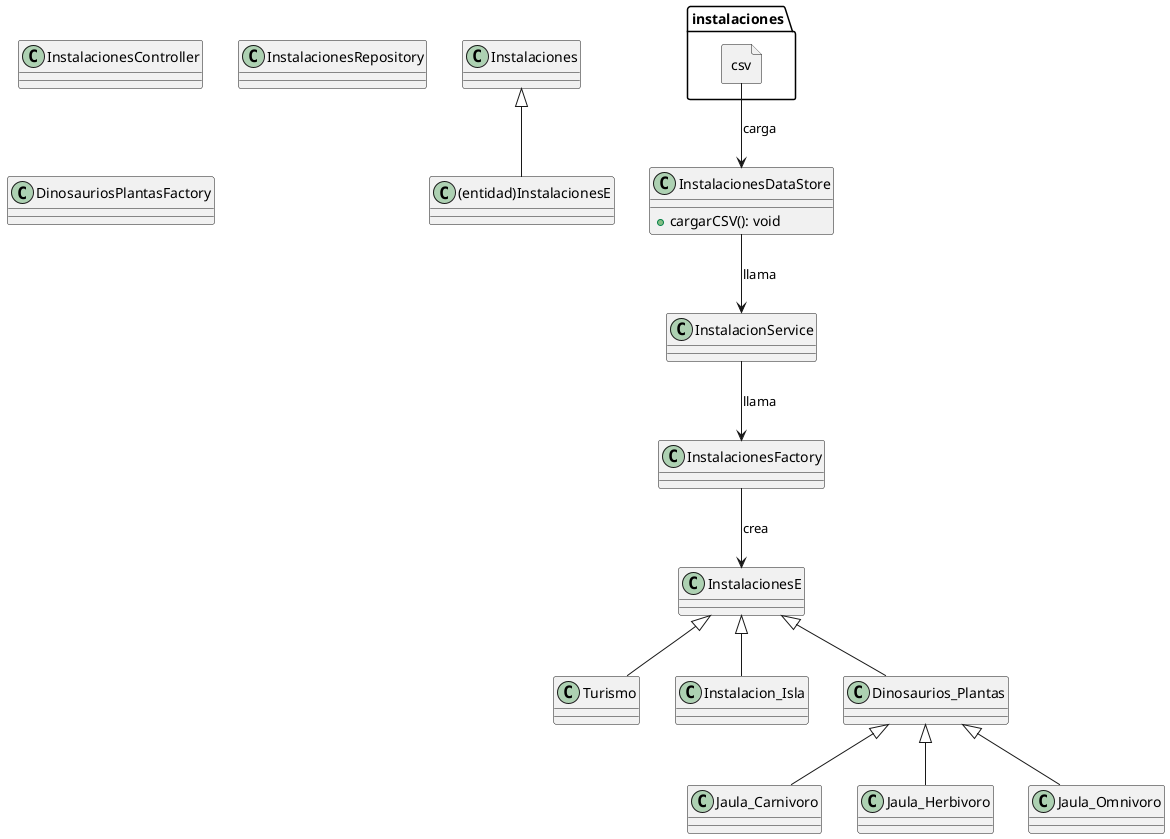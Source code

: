 @startuml
file instalaciones.csv{
}
class Instalaciones{

}

class Turismo extends InstalacionesE {}
class Instalacion_Isla extends InstalacionesE{}
class Dinosaurios_Plantas extends InstalacionesE{}
class Jaula_Carnivoro extends Dinosaurios_Plantas{}
class Jaula_Herbivoro extends Dinosaurios_Plantas{}
class Jaula_Omnivoro extends Dinosaurios_Plantas{}

class InstalacionesDataStore{
    +cargarCSV(): void

}
class InstalacionesFactory{

}
class InstalacionService{

}
class InstalacionesController{

}
class InstalacionesRepository{

}
class (entidad)InstalacionesE extends Instalaciones{
}
class Dinosaurios_Plantas{

}
class DinosauriosPlantasFactory{

}

instalaciones.csv --> InstalacionesDataStore : carga
InstalacionesDataStore --> InstalacionService : llama
InstalacionService --> InstalacionesFactory : llama
InstalacionesFactory --> InstalacionesE : crea


@enduml